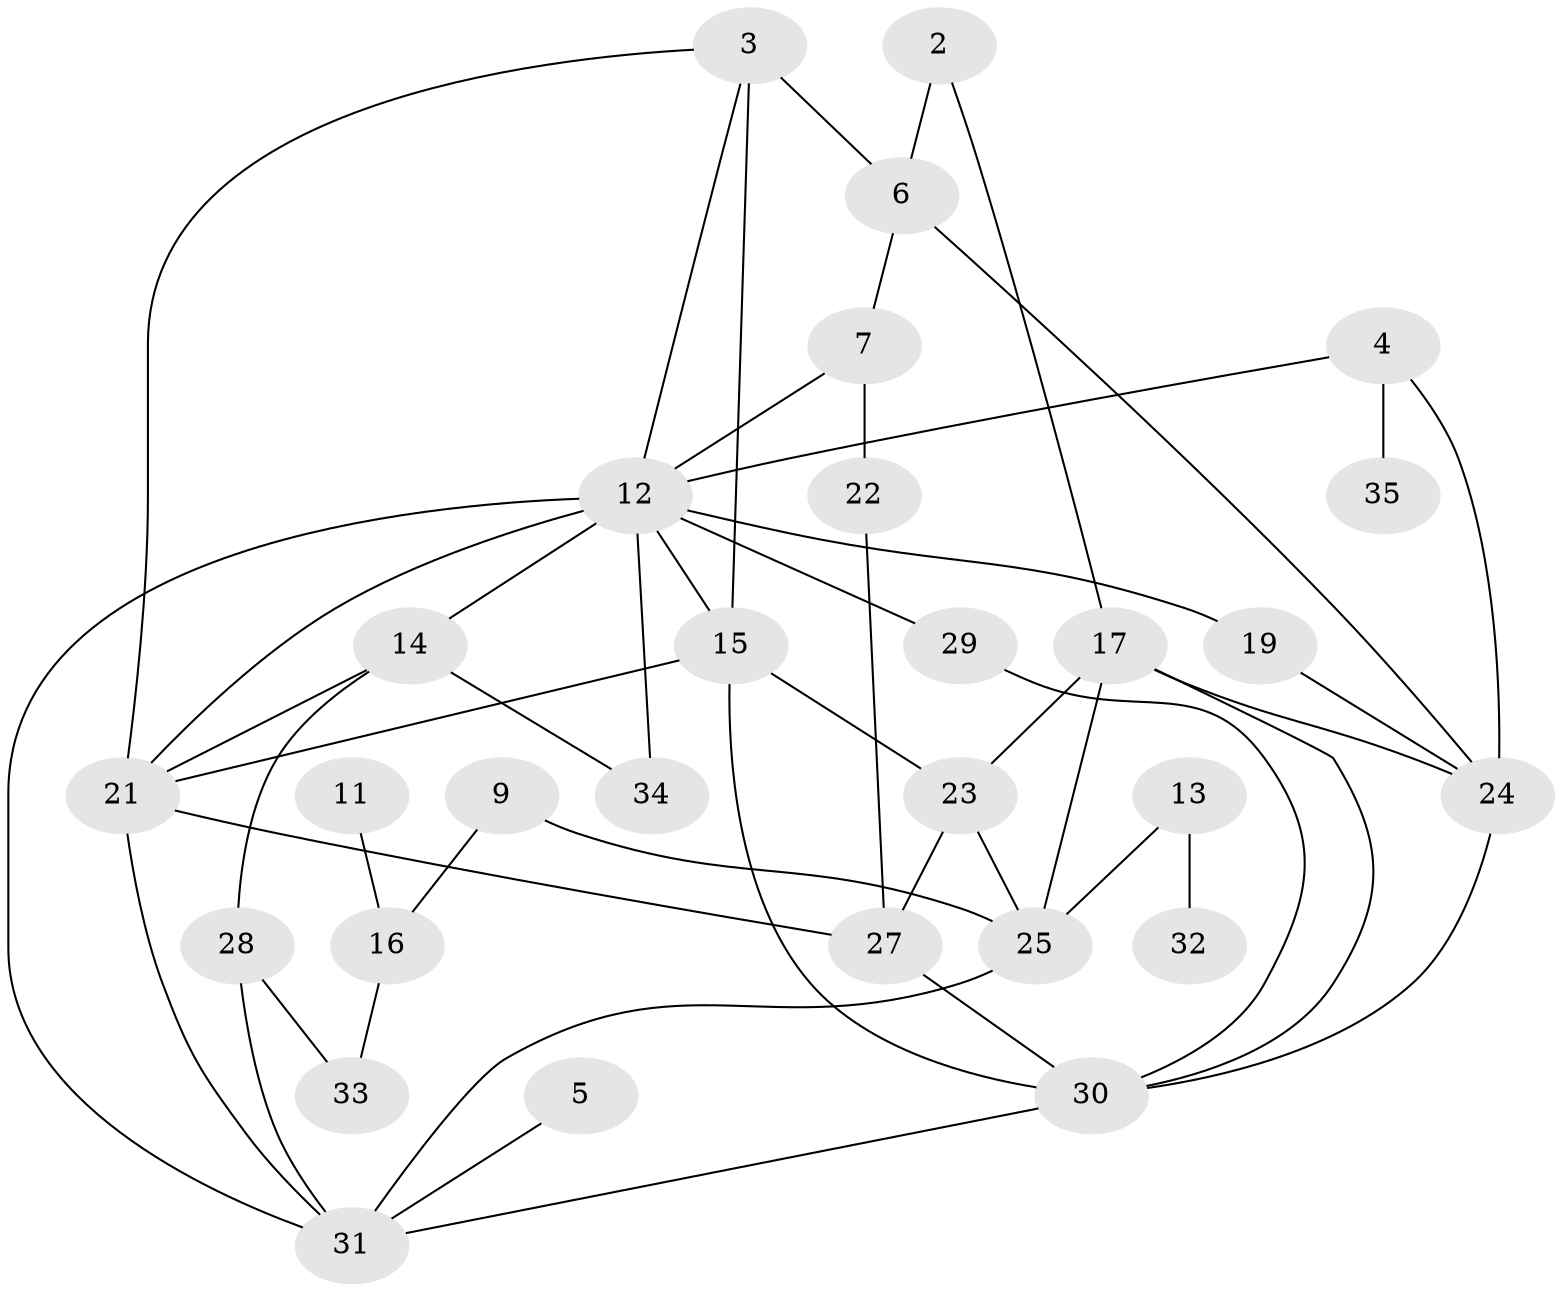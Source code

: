 // original degree distribution, {3: 0.2028985507246377, 0: 0.08695652173913043, 4: 0.15942028985507245, 1: 0.15942028985507245, 2: 0.2318840579710145, 5: 0.10144927536231885, 7: 0.028985507246376812, 6: 0.028985507246376812}
// Generated by graph-tools (version 1.1) at 2025/35/03/04/25 23:35:44]
// undirected, 29 vertices, 50 edges
graph export_dot {
  node [color=gray90,style=filled];
  2;
  3;
  4;
  5;
  6;
  7;
  9;
  11;
  12;
  13;
  14;
  15;
  16;
  17;
  19;
  21;
  22;
  23;
  24;
  25;
  27;
  28;
  29;
  30;
  31;
  32;
  33;
  34;
  35;
  2 -- 6 [weight=1.0];
  2 -- 17 [weight=1.0];
  3 -- 6 [weight=1.0];
  3 -- 12 [weight=1.0];
  3 -- 15 [weight=2.0];
  3 -- 21 [weight=1.0];
  4 -- 12 [weight=2.0];
  4 -- 24 [weight=2.0];
  4 -- 35 [weight=1.0];
  5 -- 31 [weight=1.0];
  6 -- 7 [weight=1.0];
  6 -- 24 [weight=1.0];
  7 -- 12 [weight=1.0];
  7 -- 22 [weight=1.0];
  9 -- 16 [weight=1.0];
  9 -- 25 [weight=2.0];
  11 -- 16 [weight=1.0];
  12 -- 14 [weight=1.0];
  12 -- 15 [weight=2.0];
  12 -- 19 [weight=1.0];
  12 -- 21 [weight=2.0];
  12 -- 29 [weight=2.0];
  12 -- 31 [weight=1.0];
  12 -- 34 [weight=1.0];
  13 -- 25 [weight=1.0];
  13 -- 32 [weight=1.0];
  14 -- 21 [weight=1.0];
  14 -- 28 [weight=1.0];
  14 -- 34 [weight=1.0];
  15 -- 21 [weight=1.0];
  15 -- 23 [weight=2.0];
  15 -- 30 [weight=1.0];
  16 -- 33 [weight=1.0];
  17 -- 23 [weight=1.0];
  17 -- 24 [weight=1.0];
  17 -- 25 [weight=2.0];
  17 -- 30 [weight=1.0];
  19 -- 24 [weight=1.0];
  21 -- 27 [weight=1.0];
  21 -- 31 [weight=1.0];
  22 -- 27 [weight=1.0];
  23 -- 25 [weight=1.0];
  23 -- 27 [weight=2.0];
  24 -- 30 [weight=1.0];
  25 -- 31 [weight=1.0];
  27 -- 30 [weight=1.0];
  28 -- 31 [weight=1.0];
  28 -- 33 [weight=1.0];
  29 -- 30 [weight=1.0];
  30 -- 31 [weight=1.0];
}

